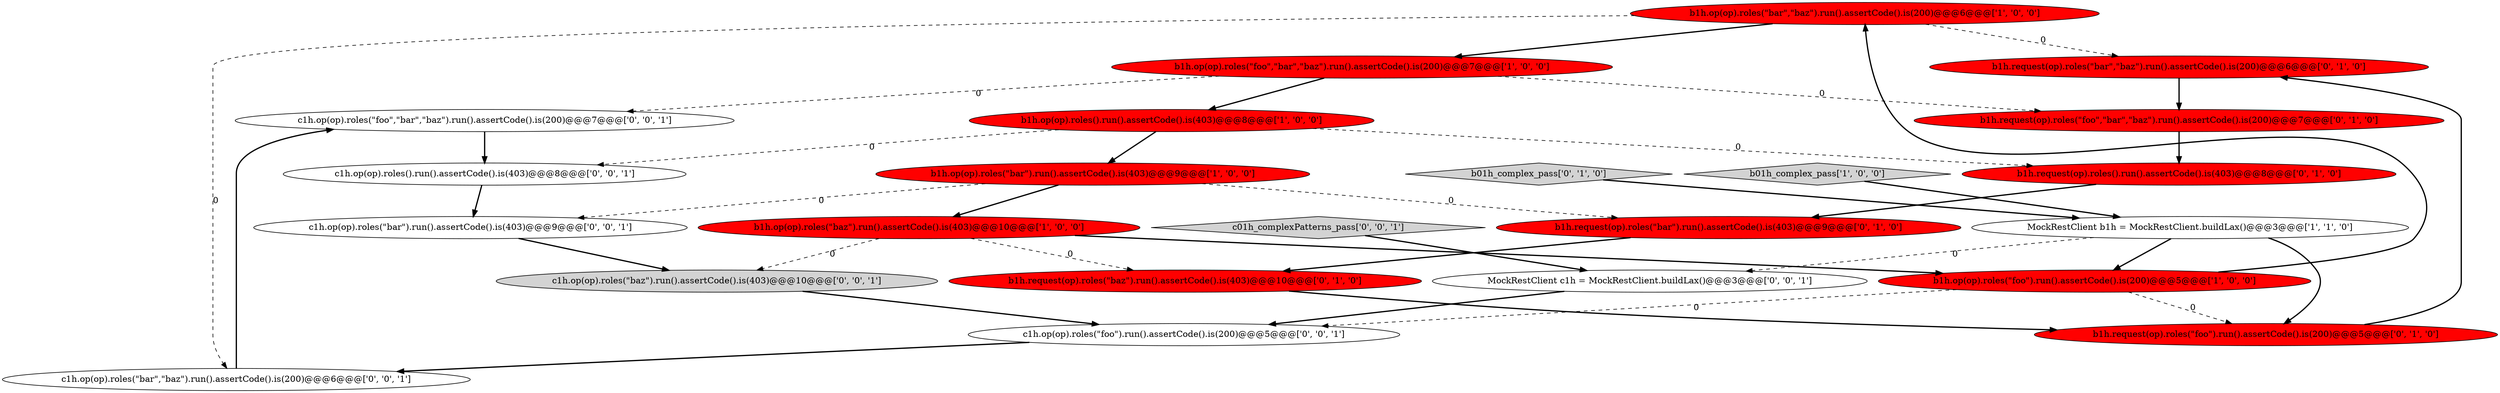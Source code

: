 digraph {
17 [style = filled, label = "c1h.op(op).roles(\"foo\",\"bar\",\"baz\").run().assertCode().is(200)@@@7@@@['0', '0', '1']", fillcolor = white, shape = ellipse image = "AAA0AAABBB3BBB"];
15 [style = filled, label = "c1h.op(op).roles(\"baz\").run().assertCode().is(403)@@@10@@@['0', '0', '1']", fillcolor = lightgray, shape = ellipse image = "AAA0AAABBB3BBB"];
14 [style = filled, label = "b1h.request(op).roles(\"foo\",\"bar\",\"baz\").run().assertCode().is(200)@@@7@@@['0', '1', '0']", fillcolor = red, shape = ellipse image = "AAA1AAABBB2BBB"];
20 [style = filled, label = "c1h.op(op).roles().run().assertCode().is(403)@@@8@@@['0', '0', '1']", fillcolor = white, shape = ellipse image = "AAA0AAABBB3BBB"];
18 [style = filled, label = "c01h_complexPatterns_pass['0', '0', '1']", fillcolor = lightgray, shape = diamond image = "AAA0AAABBB3BBB"];
11 [style = filled, label = "b1h.request(op).roles(\"bar\").run().assertCode().is(403)@@@9@@@['0', '1', '0']", fillcolor = red, shape = ellipse image = "AAA1AAABBB2BBB"];
10 [style = filled, label = "b1h.request(op).roles(\"bar\",\"baz\").run().assertCode().is(200)@@@6@@@['0', '1', '0']", fillcolor = red, shape = ellipse image = "AAA1AAABBB2BBB"];
3 [style = filled, label = "b1h.op(op).roles(\"baz\").run().assertCode().is(403)@@@10@@@['1', '0', '0']", fillcolor = red, shape = ellipse image = "AAA1AAABBB1BBB"];
2 [style = filled, label = "b1h.op(op).roles(\"foo\").run().assertCode().is(200)@@@5@@@['1', '0', '0']", fillcolor = red, shape = ellipse image = "AAA1AAABBB1BBB"];
12 [style = filled, label = "b01h_complex_pass['0', '1', '0']", fillcolor = lightgray, shape = diamond image = "AAA0AAABBB2BBB"];
0 [style = filled, label = "b01h_complex_pass['1', '0', '0']", fillcolor = lightgray, shape = diamond image = "AAA0AAABBB1BBB"];
19 [style = filled, label = "MockRestClient c1h = MockRestClient.buildLax()@@@3@@@['0', '0', '1']", fillcolor = white, shape = ellipse image = "AAA0AAABBB3BBB"];
9 [style = filled, label = "b1h.request(op).roles(\"baz\").run().assertCode().is(403)@@@10@@@['0', '1', '0']", fillcolor = red, shape = ellipse image = "AAA1AAABBB2BBB"];
6 [style = filled, label = "b1h.op(op).roles(\"bar\").run().assertCode().is(403)@@@9@@@['1', '0', '0']", fillcolor = red, shape = ellipse image = "AAA1AAABBB1BBB"];
4 [style = filled, label = "MockRestClient b1h = MockRestClient.buildLax()@@@3@@@['1', '1', '0']", fillcolor = white, shape = ellipse image = "AAA0AAABBB1BBB"];
7 [style = filled, label = "b1h.op(op).roles(\"bar\",\"baz\").run().assertCode().is(200)@@@6@@@['1', '0', '0']", fillcolor = red, shape = ellipse image = "AAA1AAABBB1BBB"];
5 [style = filled, label = "b1h.op(op).roles(\"foo\",\"bar\",\"baz\").run().assertCode().is(200)@@@7@@@['1', '0', '0']", fillcolor = red, shape = ellipse image = "AAA1AAABBB1BBB"];
21 [style = filled, label = "c1h.op(op).roles(\"foo\").run().assertCode().is(200)@@@5@@@['0', '0', '1']", fillcolor = white, shape = ellipse image = "AAA0AAABBB3BBB"];
8 [style = filled, label = "b1h.request(op).roles().run().assertCode().is(403)@@@8@@@['0', '1', '0']", fillcolor = red, shape = ellipse image = "AAA1AAABBB2BBB"];
1 [style = filled, label = "b1h.op(op).roles().run().assertCode().is(403)@@@8@@@['1', '0', '0']", fillcolor = red, shape = ellipse image = "AAA1AAABBB1BBB"];
13 [style = filled, label = "b1h.request(op).roles(\"foo\").run().assertCode().is(200)@@@5@@@['0', '1', '0']", fillcolor = red, shape = ellipse image = "AAA1AAABBB2BBB"];
22 [style = filled, label = "c1h.op(op).roles(\"bar\").run().assertCode().is(403)@@@9@@@['0', '0', '1']", fillcolor = white, shape = ellipse image = "AAA0AAABBB3BBB"];
16 [style = filled, label = "c1h.op(op).roles(\"bar\",\"baz\").run().assertCode().is(200)@@@6@@@['0', '0', '1']", fillcolor = white, shape = ellipse image = "AAA0AAABBB3BBB"];
13->10 [style = bold, label=""];
6->3 [style = bold, label=""];
5->14 [style = dashed, label="0"];
22->15 [style = bold, label=""];
10->14 [style = bold, label=""];
15->21 [style = bold, label=""];
7->16 [style = dashed, label="0"];
4->13 [style = bold, label=""];
6->11 [style = dashed, label="0"];
18->19 [style = bold, label=""];
4->2 [style = bold, label=""];
16->17 [style = bold, label=""];
11->9 [style = bold, label=""];
6->22 [style = dashed, label="0"];
20->22 [style = bold, label=""];
1->20 [style = dashed, label="0"];
5->1 [style = bold, label=""];
7->5 [style = bold, label=""];
1->6 [style = bold, label=""];
5->17 [style = dashed, label="0"];
3->2 [style = bold, label=""];
12->4 [style = bold, label=""];
3->9 [style = dashed, label="0"];
2->21 [style = dashed, label="0"];
0->4 [style = bold, label=""];
2->13 [style = dashed, label="0"];
21->16 [style = bold, label=""];
9->13 [style = bold, label=""];
3->15 [style = dashed, label="0"];
7->10 [style = dashed, label="0"];
1->8 [style = dashed, label="0"];
4->19 [style = dashed, label="0"];
14->8 [style = bold, label=""];
2->7 [style = bold, label=""];
8->11 [style = bold, label=""];
17->20 [style = bold, label=""];
19->21 [style = bold, label=""];
}
